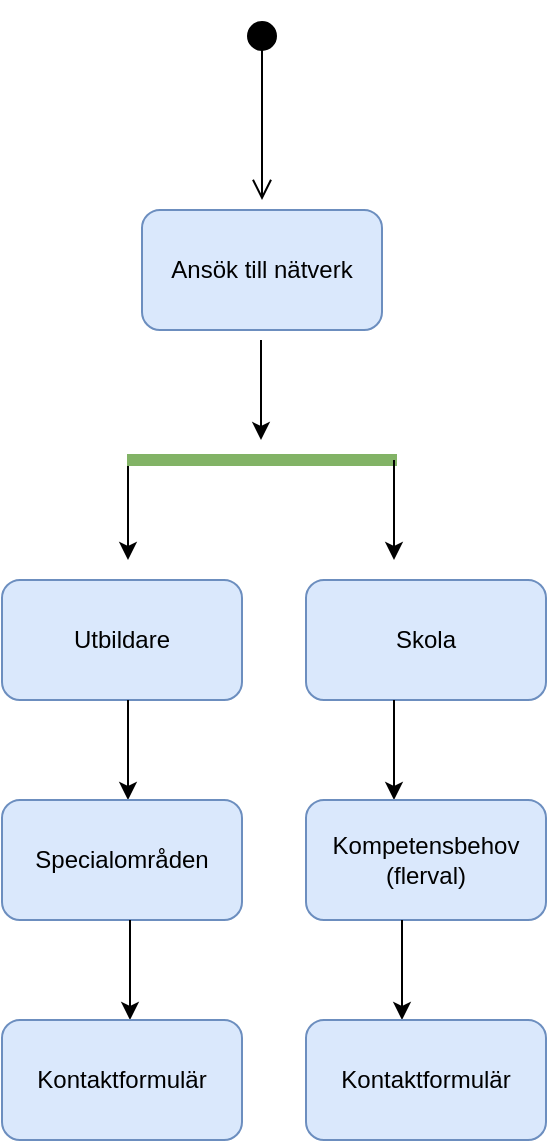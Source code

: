 <mxfile version="21.1.4" type="github">
  <diagram name="Sida-1" id="FdfPEw6Vs_icbINtVnLu">
    <mxGraphModel dx="794" dy="432" grid="1" gridSize="10" guides="1" tooltips="1" connect="1" arrows="1" fold="1" page="1" pageScale="1" pageWidth="827" pageHeight="1169" math="0" shadow="0">
      <root>
        <mxCell id="0" />
        <mxCell id="1" parent="0" />
        <mxCell id="LLQjW-pE6SjPbIe9xY1D-2" value="" style="html=1;verticalAlign=bottom;startArrow=circle;startFill=1;endArrow=open;startSize=6;endSize=8;edgeStyle=elbowEdgeStyle;elbow=vertical;curved=0;rounded=0;" edge="1" parent="1">
          <mxGeometry width="80" relative="1" as="geometry">
            <mxPoint x="360" y="30" as="sourcePoint" />
            <mxPoint x="360" y="120" as="targetPoint" />
          </mxGeometry>
        </mxCell>
        <mxCell id="LLQjW-pE6SjPbIe9xY1D-5" value="Ansök till nätverk" style="rounded=1;whiteSpace=wrap;html=1;fillColor=#dae8fc;strokeColor=#6c8ebf;" vertex="1" parent="1">
          <mxGeometry x="300" y="125" width="120" height="60" as="geometry" />
        </mxCell>
        <mxCell id="LLQjW-pE6SjPbIe9xY1D-6" value="" style="endArrow=classic;html=1;rounded=0;" edge="1" parent="1">
          <mxGeometry width="50" height="50" relative="1" as="geometry">
            <mxPoint x="359.5" y="190" as="sourcePoint" />
            <mxPoint x="359.5" y="240" as="targetPoint" />
            <Array as="points">
              <mxPoint x="359.5" y="200" />
            </Array>
          </mxGeometry>
        </mxCell>
        <mxCell id="LLQjW-pE6SjPbIe9xY1D-7" value="" style="endArrow=classic;html=1;rounded=0;" edge="1" parent="1">
          <mxGeometry width="50" height="50" relative="1" as="geometry">
            <mxPoint x="293" y="250" as="sourcePoint" />
            <mxPoint x="293" y="300" as="targetPoint" />
            <Array as="points">
              <mxPoint x="293" y="260" />
            </Array>
          </mxGeometry>
        </mxCell>
        <mxCell id="LLQjW-pE6SjPbIe9xY1D-9" value="" style="endArrow=none;html=1;rounded=0;strokeWidth=6;fillColor=#d5e8d4;strokeColor=#82b366;" edge="1" parent="1">
          <mxGeometry width="50" height="50" relative="1" as="geometry">
            <mxPoint x="292.5" y="250" as="sourcePoint" />
            <mxPoint x="427.5" y="250" as="targetPoint" />
          </mxGeometry>
        </mxCell>
        <mxCell id="LLQjW-pE6SjPbIe9xY1D-10" value="" style="endArrow=classic;html=1;rounded=0;" edge="1" parent="1">
          <mxGeometry width="50" height="50" relative="1" as="geometry">
            <mxPoint x="426" y="250" as="sourcePoint" />
            <mxPoint x="426" y="300" as="targetPoint" />
            <Array as="points">
              <mxPoint x="426" y="260" />
            </Array>
          </mxGeometry>
        </mxCell>
        <mxCell id="LLQjW-pE6SjPbIe9xY1D-11" value="Utbildare" style="rounded=1;whiteSpace=wrap;html=1;fillColor=#dae8fc;strokeColor=#6c8ebf;" vertex="1" parent="1">
          <mxGeometry x="230" y="310" width="120" height="60" as="geometry" />
        </mxCell>
        <mxCell id="LLQjW-pE6SjPbIe9xY1D-12" value="Skola" style="rounded=1;whiteSpace=wrap;html=1;fillColor=#dae8fc;strokeColor=#6c8ebf;" vertex="1" parent="1">
          <mxGeometry x="382" y="310" width="120" height="60" as="geometry" />
        </mxCell>
        <mxCell id="LLQjW-pE6SjPbIe9xY1D-13" value="" style="endArrow=classic;html=1;rounded=0;" edge="1" parent="1">
          <mxGeometry width="50" height="50" relative="1" as="geometry">
            <mxPoint x="293" y="370" as="sourcePoint" />
            <mxPoint x="293" y="420" as="targetPoint" />
            <Array as="points">
              <mxPoint x="293" y="380" />
            </Array>
          </mxGeometry>
        </mxCell>
        <mxCell id="LLQjW-pE6SjPbIe9xY1D-14" value="" style="endArrow=classic;html=1;rounded=0;" edge="1" parent="1">
          <mxGeometry width="50" height="50" relative="1" as="geometry">
            <mxPoint x="426" y="370" as="sourcePoint" />
            <mxPoint x="426" y="420" as="targetPoint" />
            <Array as="points">
              <mxPoint x="426" y="380" />
            </Array>
          </mxGeometry>
        </mxCell>
        <mxCell id="LLQjW-pE6SjPbIe9xY1D-15" value="Specialområden" style="rounded=1;whiteSpace=wrap;html=1;fillColor=#dae8fc;strokeColor=#6c8ebf;" vertex="1" parent="1">
          <mxGeometry x="230" y="420" width="120" height="60" as="geometry" />
        </mxCell>
        <mxCell id="LLQjW-pE6SjPbIe9xY1D-16" value="Kompetensbehov (flerval)" style="rounded=1;whiteSpace=wrap;html=1;fillColor=#dae8fc;strokeColor=#6c8ebf;" vertex="1" parent="1">
          <mxGeometry x="382" y="420" width="120" height="60" as="geometry" />
        </mxCell>
        <mxCell id="LLQjW-pE6SjPbIe9xY1D-17" value="" style="endArrow=classic;html=1;rounded=0;" edge="1" parent="1">
          <mxGeometry width="50" height="50" relative="1" as="geometry">
            <mxPoint x="294" y="480" as="sourcePoint" />
            <mxPoint x="294" y="530" as="targetPoint" />
            <Array as="points">
              <mxPoint x="294" y="490" />
            </Array>
          </mxGeometry>
        </mxCell>
        <mxCell id="LLQjW-pE6SjPbIe9xY1D-18" value="" style="endArrow=classic;html=1;rounded=0;" edge="1" parent="1">
          <mxGeometry width="50" height="50" relative="1" as="geometry">
            <mxPoint x="430" y="480" as="sourcePoint" />
            <mxPoint x="430" y="530" as="targetPoint" />
            <Array as="points">
              <mxPoint x="430" y="490" />
            </Array>
          </mxGeometry>
        </mxCell>
        <mxCell id="LLQjW-pE6SjPbIe9xY1D-19" value="Kontaktformulär" style="rounded=1;whiteSpace=wrap;html=1;fillColor=#dae8fc;strokeColor=#6c8ebf;" vertex="1" parent="1">
          <mxGeometry x="230" y="530" width="120" height="60" as="geometry" />
        </mxCell>
        <mxCell id="LLQjW-pE6SjPbIe9xY1D-20" value="Kontaktformulär" style="rounded=1;whiteSpace=wrap;html=1;fillColor=#dae8fc;strokeColor=#6c8ebf;" vertex="1" parent="1">
          <mxGeometry x="382" y="530" width="120" height="60" as="geometry" />
        </mxCell>
      </root>
    </mxGraphModel>
  </diagram>
</mxfile>
